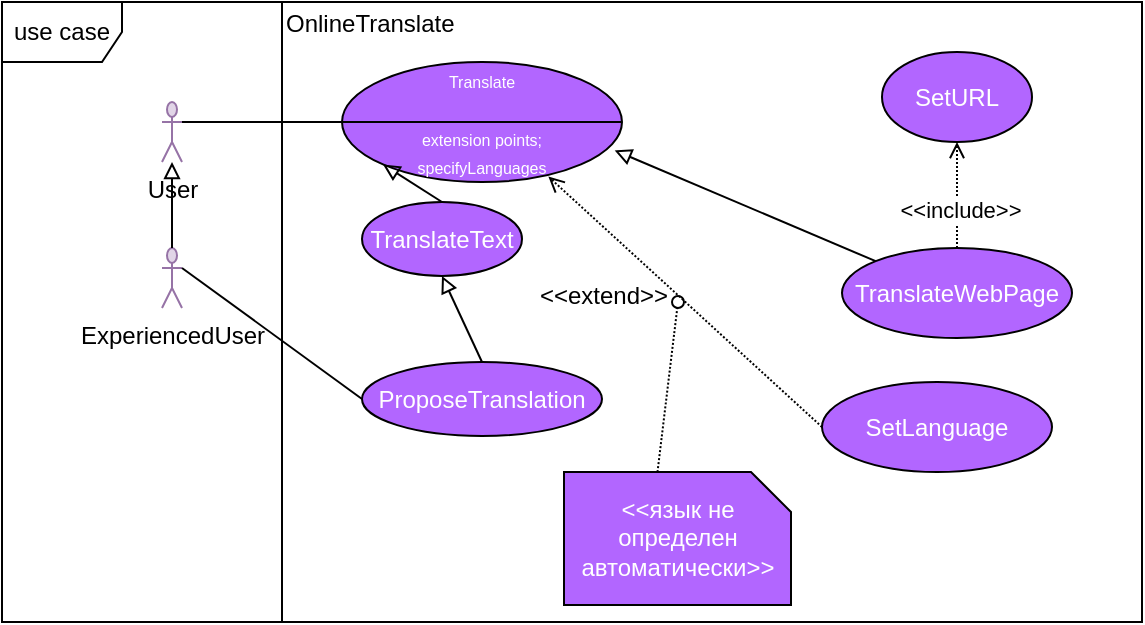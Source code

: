 <mxfile version="13.10.0" type="device"><diagram name="Page-1" id="e7e014a7-5840-1c2e-5031-d8a46d1fe8dd"><mxGraphModel dx="594" dy="332" grid="1" gridSize="10" guides="1" tooltips="1" connect="1" arrows="1" fold="1" page="1" pageScale="1" pageWidth="1169" pageHeight="826" background="#ffffff" math="0" shadow="0"><root><mxCell id="0"/><mxCell id="1" parent="0"/><mxCell id="8hhoPMskwLgroZKU0_ap-41" value="use case" style="shape=umlFrame;whiteSpace=wrap;html=1;" vertex="1" parent="1"><mxGeometry x="190" y="260" width="570" height="310" as="geometry"/></mxCell><mxCell id="8hhoPMskwLgroZKU0_ap-42" value="User" style="shape=umlActor;verticalLabelPosition=bottom;verticalAlign=top;html=1;fillColor=#e1d5e7;strokeColor=#9673a6;" vertex="1" parent="1"><mxGeometry x="270" y="310" width="10" height="30" as="geometry"/></mxCell><mxCell id="8hhoPMskwLgroZKU0_ap-43" value="ExperiencedUser" style="shape=umlActor;verticalLabelPosition=bottom;verticalAlign=top;html=1;strokeColor=#9673a6;fillColor=#E1D5E7;" vertex="1" parent="1"><mxGeometry x="270" y="383" width="10" height="30" as="geometry"/></mxCell><mxCell id="8hhoPMskwLgroZKU0_ap-44" value="OnlineTranslate&lt;br&gt;&lt;br&gt;&lt;br&gt;&lt;br&gt;&lt;br&gt;&lt;br&gt;&lt;br&gt;&lt;br&gt;&lt;br&gt;&lt;br&gt;&lt;br&gt;&lt;br&gt;&lt;br&gt;&lt;br&gt;&lt;br&gt;&lt;br&gt;&lt;br&gt;&lt;br&gt;&lt;br&gt;&lt;br&gt;&lt;br&gt;" style="html=1;align=left;" vertex="1" parent="1"><mxGeometry x="330" y="260" width="430" height="310" as="geometry"/></mxCell><mxCell id="8hhoPMskwLgroZKU0_ap-45" value="&lt;font style=&quot;font-size: 8px&quot;&gt;Translate&lt;br&gt;&lt;br&gt;extension points;&lt;br&gt;specifyLanguages&lt;br&gt;&lt;/font&gt;" style="ellipse;whiteSpace=wrap;html=1;fillColor=#B266FF;fontColor=#FFFFFF;" vertex="1" parent="1"><mxGeometry x="360" y="290" width="140" height="60" as="geometry"/></mxCell><mxCell id="8hhoPMskwLgroZKU0_ap-49" value="" style="endArrow=none;html=1;exitX=1;exitY=0.333;exitDx=0;exitDy=0;exitPerimeter=0;entryX=1;entryY=0.5;entryDx=0;entryDy=0;" edge="1" parent="1" source="8hhoPMskwLgroZKU0_ap-42" target="8hhoPMskwLgroZKU0_ap-45"><mxGeometry width="50" height="50" relative="1" as="geometry"><mxPoint x="280" y="320" as="sourcePoint"/><mxPoint x="500" y="320" as="targetPoint"/></mxGeometry></mxCell><mxCell id="8hhoPMskwLgroZKU0_ap-50" value="TranslateText" style="ellipse;whiteSpace=wrap;html=1;fillColor=#B266FF;fontColor=#FFFFFF;" vertex="1" parent="1"><mxGeometry x="370" y="360" width="80" height="37" as="geometry"/></mxCell><mxCell id="8hhoPMskwLgroZKU0_ap-51" value="" style="endArrow=block;html=1;fontColor=#FFFFFF;exitX=0.5;exitY=0;exitDx=0;exitDy=0;entryX=0;entryY=1;entryDx=0;entryDy=0;endFill=0;" edge="1" parent="1" source="8hhoPMskwLgroZKU0_ap-50" target="8hhoPMskwLgroZKU0_ap-45"><mxGeometry width="50" height="50" relative="1" as="geometry"><mxPoint x="500" y="430" as="sourcePoint"/><mxPoint x="550" y="380" as="targetPoint"/></mxGeometry></mxCell><mxCell id="8hhoPMskwLgroZKU0_ap-52" value="ProposeTranslation" style="ellipse;whiteSpace=wrap;html=1;fillColor=#B266FF;fontColor=#FFFFFF;" vertex="1" parent="1"><mxGeometry x="370" y="440" width="120" height="37" as="geometry"/></mxCell><mxCell id="8hhoPMskwLgroZKU0_ap-53" value="" style="endArrow=none;html=1;fontColor=#FFFFFF;exitX=1;exitY=0.333;exitDx=0;exitDy=0;exitPerimeter=0;entryX=0;entryY=0.5;entryDx=0;entryDy=0;" edge="1" parent="1" source="8hhoPMskwLgroZKU0_ap-43" target="8hhoPMskwLgroZKU0_ap-52"><mxGeometry width="50" height="50" relative="1" as="geometry"><mxPoint x="500" y="430" as="sourcePoint"/><mxPoint x="550" y="380" as="targetPoint"/></mxGeometry></mxCell><mxCell id="8hhoPMskwLgroZKU0_ap-54" value="" style="endArrow=block;html=1;fontColor=#FFFFFF;exitX=0.5;exitY=0;exitDx=0;exitDy=0;exitPerimeter=0;endFill=0;" edge="1" parent="1" source="8hhoPMskwLgroZKU0_ap-43" target="8hhoPMskwLgroZKU0_ap-42"><mxGeometry width="50" height="50" relative="1" as="geometry"><mxPoint x="500" y="430" as="sourcePoint"/><mxPoint x="550" y="380" as="targetPoint"/></mxGeometry></mxCell><mxCell id="8hhoPMskwLgroZKU0_ap-55" value="" style="endArrow=block;html=1;fontColor=#FFFFFF;exitX=0.5;exitY=0;exitDx=0;exitDy=0;entryX=0.5;entryY=1;entryDx=0;entryDy=0;endFill=0;" edge="1" parent="1" source="8hhoPMskwLgroZKU0_ap-52" target="8hhoPMskwLgroZKU0_ap-50"><mxGeometry width="50" height="50" relative="1" as="geometry"><mxPoint x="500" y="430" as="sourcePoint"/><mxPoint x="550" y="380" as="targetPoint"/></mxGeometry></mxCell><mxCell id="8hhoPMskwLgroZKU0_ap-56" value="SetURL" style="ellipse;whiteSpace=wrap;html=1;fillColor=#B266FF;fontColor=#FFFFFF;" vertex="1" parent="1"><mxGeometry x="630" y="285" width="75" height="45" as="geometry"/></mxCell><mxCell id="8hhoPMskwLgroZKU0_ap-57" value="TranslateWebPage" style="ellipse;whiteSpace=wrap;html=1;fillColor=#B266FF;fontColor=#FFFFFF;" vertex="1" parent="1"><mxGeometry x="610" y="383" width="115" height="45" as="geometry"/></mxCell><mxCell id="8hhoPMskwLgroZKU0_ap-58" value="" style="endArrow=block;html=1;fontColor=#FFFFFF;exitX=0;exitY=0;exitDx=0;exitDy=0;entryX=0.974;entryY=0.737;entryDx=0;entryDy=0;entryPerimeter=0;endFill=0;" edge="1" parent="1" source="8hhoPMskwLgroZKU0_ap-57" target="8hhoPMskwLgroZKU0_ap-45"><mxGeometry width="50" height="50" relative="1" as="geometry"><mxPoint x="500" y="430" as="sourcePoint"/><mxPoint x="550" y="380" as="targetPoint"/></mxGeometry></mxCell><mxCell id="8hhoPMskwLgroZKU0_ap-59" value="" style="endArrow=open;html=1;fontColor=#FFFFFF;exitX=0.5;exitY=0;exitDx=0;exitDy=0;entryX=0.5;entryY=1;entryDx=0;entryDy=0;dashed=1;dashPattern=1 1;endFill=0;" edge="1" parent="1" source="8hhoPMskwLgroZKU0_ap-57" target="8hhoPMskwLgroZKU0_ap-56"><mxGeometry width="50" height="50" relative="1" as="geometry"><mxPoint x="500" y="430" as="sourcePoint"/><mxPoint x="550" y="380" as="targetPoint"/></mxGeometry></mxCell><mxCell id="8hhoPMskwLgroZKU0_ap-62" value="&lt;font color=&quot;#000000&quot;&gt;&amp;lt;&amp;lt;include&amp;gt;&amp;gt;&lt;/font&gt;" style="edgeLabel;html=1;align=center;verticalAlign=middle;resizable=0;points=[];fontColor=#FFFFFF;" vertex="1" connectable="0" parent="8hhoPMskwLgroZKU0_ap-59"><mxGeometry x="-0.278" y="-1" relative="1" as="geometry"><mxPoint as="offset"/></mxGeometry></mxCell><mxCell id="8hhoPMskwLgroZKU0_ap-63" value="SetLanguage" style="ellipse;whiteSpace=wrap;html=1;fillColor=#B266FF;fontColor=#FFFFFF;" vertex="1" parent="1"><mxGeometry x="600" y="450" width="115" height="45" as="geometry"/></mxCell><mxCell id="8hhoPMskwLgroZKU0_ap-64" value="" style="endArrow=open;html=1;fontColor=#FFFFFF;exitX=0;exitY=0.5;exitDx=0;exitDy=0;entryX=0.737;entryY=0.955;entryDx=0;entryDy=0;dashed=1;dashPattern=1 1;endFill=0;entryPerimeter=0;" edge="1" parent="1" source="8hhoPMskwLgroZKU0_ap-63" target="8hhoPMskwLgroZKU0_ap-45"><mxGeometry width="50" height="50" relative="1" as="geometry"><mxPoint x="560" y="441.5" as="sourcePoint"/><mxPoint x="560" y="388.5" as="targetPoint"/></mxGeometry></mxCell><mxCell id="8hhoPMskwLgroZKU0_ap-66" value="&amp;lt;&amp;lt;язык не&lt;br&gt;определен&lt;br&gt;автоматически&amp;gt;&amp;gt;" style="shape=card;whiteSpace=wrap;html=1;fillColor=#B266FF;fontColor=#FFFFFF;size=20;direction=south;" vertex="1" parent="1"><mxGeometry x="471" y="495" width="113.5" height="66.5" as="geometry"/></mxCell><mxCell id="8hhoPMskwLgroZKU0_ap-67" value="" style="endArrow=oval;html=1;fontColor=#FFFFFF;exitX=0;exitY=0;exitDx=0;exitDy=66.75;dashed=1;dashPattern=1 1;endFill=0;exitPerimeter=0;" edge="1" parent="1" source="8hhoPMskwLgroZKU0_ap-66"><mxGeometry width="50" height="50" relative="1" as="geometry"><mxPoint x="566.82" y="495.0" as="sourcePoint"/><mxPoint x="528" y="410" as="targetPoint"/></mxGeometry></mxCell><mxCell id="8hhoPMskwLgroZKU0_ap-68" value="&lt;font color=&quot;#000000&quot;&gt;&amp;lt;&amp;lt;extend&amp;gt;&amp;gt;&lt;/font&gt;" style="text;html=1;strokeColor=none;fillColor=none;align=center;verticalAlign=middle;whiteSpace=wrap;rounded=0;fontColor=#FFFFFF;" vertex="1" parent="1"><mxGeometry x="471" y="397" width="40" height="20" as="geometry"/></mxCell></root></mxGraphModel></diagram></mxfile>